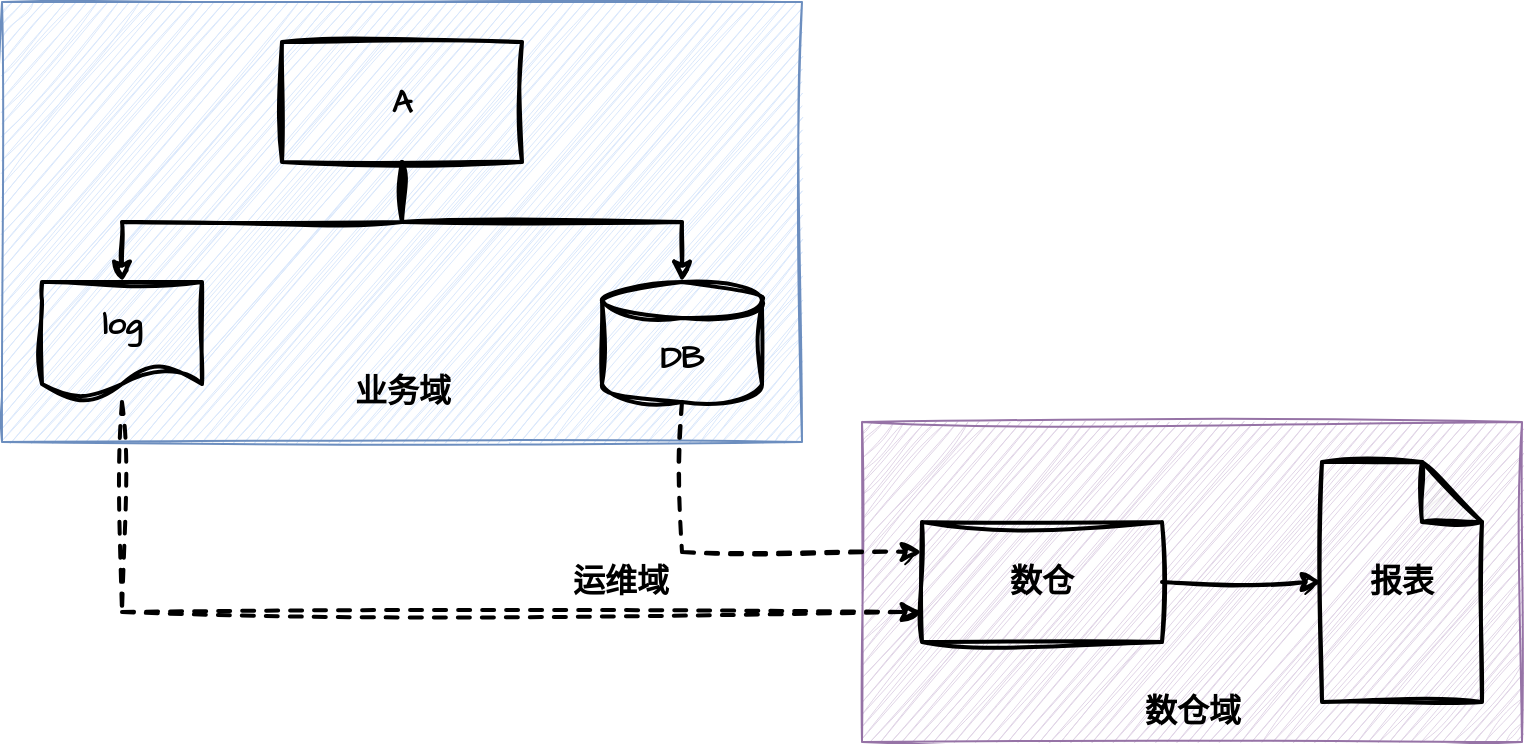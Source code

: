 <mxfile version="26.1.1">
  <diagram name="第 1 页" id="tWEXTzPu99U9BgP-G6zO">
    <mxGraphModel dx="1628" dy="1121" grid="1" gridSize="10" guides="1" tooltips="1" connect="1" arrows="1" fold="1" page="1" pageScale="1" pageWidth="827" pageHeight="1169" math="0" shadow="0">
      <root>
        <mxCell id="0" />
        <mxCell id="1" parent="0" />
        <mxCell id="Z8-YlrO6jf3F_1mqkV0k-18" value="" style="rounded=0;whiteSpace=wrap;html=1;sketch=1;hachureGap=4;jiggle=2;curveFitting=1;fontFamily=Architects Daughter;fontSource=https%3A%2F%2Ffonts.googleapis.com%2Fcss%3Ffamily%3DArchitects%2BDaughter;fillColor=#e1d5e7;strokeColor=#9673a6;" vertex="1" parent="1">
          <mxGeometry x="570" y="550" width="330" height="160" as="geometry" />
        </mxCell>
        <mxCell id="Z8-YlrO6jf3F_1mqkV0k-17" value="" style="rounded=0;whiteSpace=wrap;html=1;sketch=1;hachureGap=4;jiggle=2;curveFitting=1;fontFamily=Architects Daughter;fontSource=https%3A%2F%2Ffonts.googleapis.com%2Fcss%3Ffamily%3DArchitects%2BDaughter;fillColor=#dae8fc;strokeColor=#6c8ebf;" vertex="1" parent="1">
          <mxGeometry x="140" y="340" width="400" height="220" as="geometry" />
        </mxCell>
        <mxCell id="Z8-YlrO6jf3F_1mqkV0k-4" style="edgeStyle=orthogonalEdgeStyle;rounded=0;sketch=1;hachureGap=4;jiggle=2;curveFitting=1;orthogonalLoop=1;jettySize=auto;html=1;exitX=0.5;exitY=1;exitDx=0;exitDy=0;entryX=0.5;entryY=0;entryDx=0;entryDy=0;fontFamily=Architects Daughter;fontSource=https%3A%2F%2Ffonts.googleapis.com%2Fcss%3Ffamily%3DArchitects%2BDaughter;strokeWidth=2;" edge="1" parent="1" source="Z8-YlrO6jf3F_1mqkV0k-1" target="Z8-YlrO6jf3F_1mqkV0k-2">
          <mxGeometry relative="1" as="geometry" />
        </mxCell>
        <mxCell id="Z8-YlrO6jf3F_1mqkV0k-5" style="edgeStyle=orthogonalEdgeStyle;rounded=0;sketch=1;hachureGap=4;jiggle=2;curveFitting=1;orthogonalLoop=1;jettySize=auto;html=1;exitX=0.5;exitY=1;exitDx=0;exitDy=0;fontFamily=Architects Daughter;fontSource=https%3A%2F%2Ffonts.googleapis.com%2Fcss%3Ffamily%3DArchitects%2BDaughter;strokeWidth=2;" edge="1" parent="1" source="Z8-YlrO6jf3F_1mqkV0k-1" target="Z8-YlrO6jf3F_1mqkV0k-3">
          <mxGeometry relative="1" as="geometry" />
        </mxCell>
        <mxCell id="Z8-YlrO6jf3F_1mqkV0k-1" value="&lt;font style=&quot;font-size: 16px;&quot;&gt;&lt;b&gt;A&lt;/b&gt;&lt;/font&gt;" style="rounded=0;whiteSpace=wrap;html=1;sketch=1;hachureGap=4;jiggle=2;curveFitting=1;fontFamily=Architects Daughter;fontSource=https%3A%2F%2Ffonts.googleapis.com%2Fcss%3Ffamily%3DArchitects%2BDaughter;fillColor=none;strokeWidth=2;" vertex="1" parent="1">
          <mxGeometry x="280" y="360" width="120" height="60" as="geometry" />
        </mxCell>
        <mxCell id="Z8-YlrO6jf3F_1mqkV0k-15" style="edgeStyle=orthogonalEdgeStyle;rounded=0;sketch=1;hachureGap=4;jiggle=2;curveFitting=1;orthogonalLoop=1;jettySize=auto;html=1;entryX=0;entryY=0.75;entryDx=0;entryDy=0;fontFamily=Architects Daughter;fontSource=https%3A%2F%2Ffonts.googleapis.com%2Fcss%3Ffamily%3DArchitects%2BDaughter;strokeWidth=2;dashed=1;" edge="1" parent="1" source="Z8-YlrO6jf3F_1mqkV0k-2" target="Z8-YlrO6jf3F_1mqkV0k-7">
          <mxGeometry relative="1" as="geometry">
            <Array as="points">
              <mxPoint x="200" y="645" />
            </Array>
          </mxGeometry>
        </mxCell>
        <mxCell id="Z8-YlrO6jf3F_1mqkV0k-2" value="&lt;font style=&quot;font-size: 16px;&quot;&gt;&lt;b&gt;log&lt;/b&gt;&lt;/font&gt;" style="shape=document;whiteSpace=wrap;html=1;boundedLbl=1;sketch=1;hachureGap=4;jiggle=2;curveFitting=1;fontFamily=Architects Daughter;fontSource=https%3A%2F%2Ffonts.googleapis.com%2Fcss%3Ffamily%3DArchitects%2BDaughter;fillColor=none;strokeWidth=2;" vertex="1" parent="1">
          <mxGeometry x="160" y="480" width="80" height="60" as="geometry" />
        </mxCell>
        <mxCell id="Z8-YlrO6jf3F_1mqkV0k-14" style="edgeStyle=orthogonalEdgeStyle;rounded=0;sketch=1;hachureGap=4;jiggle=2;curveFitting=1;orthogonalLoop=1;jettySize=auto;html=1;exitX=0.5;exitY=1;exitDx=0;exitDy=0;exitPerimeter=0;entryX=0;entryY=0.25;entryDx=0;entryDy=0;fontFamily=Architects Daughter;fontSource=https%3A%2F%2Ffonts.googleapis.com%2Fcss%3Ffamily%3DArchitects%2BDaughter;strokeWidth=2;dashed=1;" edge="1" parent="1" source="Z8-YlrO6jf3F_1mqkV0k-3" target="Z8-YlrO6jf3F_1mqkV0k-7">
          <mxGeometry relative="1" as="geometry" />
        </mxCell>
        <mxCell id="Z8-YlrO6jf3F_1mqkV0k-3" value="&lt;font style=&quot;font-size: 16px;&quot;&gt;&lt;b&gt;DB&lt;/b&gt;&lt;/font&gt;" style="shape=cylinder3;whiteSpace=wrap;html=1;boundedLbl=1;backgroundOutline=1;size=9;sketch=1;hachureGap=4;jiggle=2;curveFitting=1;fontFamily=Architects Daughter;fontSource=https%3A%2F%2Ffonts.googleapis.com%2Fcss%3Ffamily%3DArchitects%2BDaughter;fillColor=none;strokeWidth=2;" vertex="1" parent="1">
          <mxGeometry x="440" y="480" width="80" height="60" as="geometry" />
        </mxCell>
        <mxCell id="Z8-YlrO6jf3F_1mqkV0k-7" value="&lt;span style=&quot;font-size: 16px;&quot;&gt;&lt;b&gt;数仓&lt;/b&gt;&lt;/span&gt;" style="rounded=0;whiteSpace=wrap;html=1;sketch=1;hachureGap=4;jiggle=2;curveFitting=1;fontFamily=Architects Daughter;fontSource=https%3A%2F%2Ffonts.googleapis.com%2Fcss%3Ffamily%3DArchitects%2BDaughter;fillColor=none;strokeWidth=2;" vertex="1" parent="1">
          <mxGeometry x="600" y="600" width="120" height="60" as="geometry" />
        </mxCell>
        <mxCell id="Z8-YlrO6jf3F_1mqkV0k-12" value="&lt;b&gt;&lt;font style=&quot;font-size: 16px;&quot;&gt;报表&lt;/font&gt;&lt;/b&gt;" style="shape=note;whiteSpace=wrap;html=1;backgroundOutline=1;darkOpacity=0.05;sketch=1;hachureGap=4;jiggle=2;curveFitting=1;fontFamily=Architects Daughter;fontSource=https%3A%2F%2Ffonts.googleapis.com%2Fcss%3Ffamily%3DArchitects%2BDaughter;fillColor=none;strokeWidth=2;" vertex="1" parent="1">
          <mxGeometry x="800" y="570" width="80" height="120" as="geometry" />
        </mxCell>
        <mxCell id="Z8-YlrO6jf3F_1mqkV0k-16" style="edgeStyle=orthogonalEdgeStyle;rounded=0;sketch=1;hachureGap=4;jiggle=2;curveFitting=1;orthogonalLoop=1;jettySize=auto;html=1;exitX=1;exitY=0.5;exitDx=0;exitDy=0;entryX=0;entryY=0.5;entryDx=0;entryDy=0;entryPerimeter=0;fontFamily=Architects Daughter;fontSource=https%3A%2F%2Ffonts.googleapis.com%2Fcss%3Ffamily%3DArchitects%2BDaughter;strokeWidth=2;" edge="1" parent="1" source="Z8-YlrO6jf3F_1mqkV0k-7" target="Z8-YlrO6jf3F_1mqkV0k-12">
          <mxGeometry relative="1" as="geometry" />
        </mxCell>
        <mxCell id="Z8-YlrO6jf3F_1mqkV0k-19" value="&lt;b&gt;&lt;font style=&quot;font-size: 16px;&quot;&gt;业务域&lt;/font&gt;&lt;/b&gt;" style="text;html=1;align=center;verticalAlign=middle;resizable=0;points=[];autosize=1;strokeColor=none;fillColor=none;fontFamily=Architects Daughter;fontSource=https%3A%2F%2Ffonts.googleapis.com%2Fcss%3Ffamily%3DArchitects%2BDaughter;" vertex="1" parent="1">
          <mxGeometry x="305" y="520" width="70" height="30" as="geometry" />
        </mxCell>
        <mxCell id="Z8-YlrO6jf3F_1mqkV0k-20" value="&lt;b&gt;&lt;font style=&quot;font-size: 16px;&quot;&gt;运维域&lt;/font&gt;&lt;/b&gt;" style="text;html=1;align=center;verticalAlign=middle;resizable=0;points=[];autosize=1;strokeColor=none;fillColor=none;fontFamily=Architects Daughter;fontSource=https%3A%2F%2Ffonts.googleapis.com%2Fcss%3Ffamily%3DArchitects%2BDaughter;" vertex="1" parent="1">
          <mxGeometry x="414" y="615" width="70" height="30" as="geometry" />
        </mxCell>
        <mxCell id="Z8-YlrO6jf3F_1mqkV0k-21" value="&lt;b&gt;&lt;font style=&quot;font-size: 16px;&quot;&gt;数仓域&lt;/font&gt;&lt;/b&gt;" style="text;html=1;align=center;verticalAlign=middle;resizable=0;points=[];autosize=1;strokeColor=none;fillColor=none;fontFamily=Architects Daughter;fontSource=https%3A%2F%2Ffonts.googleapis.com%2Fcss%3Ffamily%3DArchitects%2BDaughter;" vertex="1" parent="1">
          <mxGeometry x="700" y="680" width="70" height="30" as="geometry" />
        </mxCell>
      </root>
    </mxGraphModel>
  </diagram>
</mxfile>

